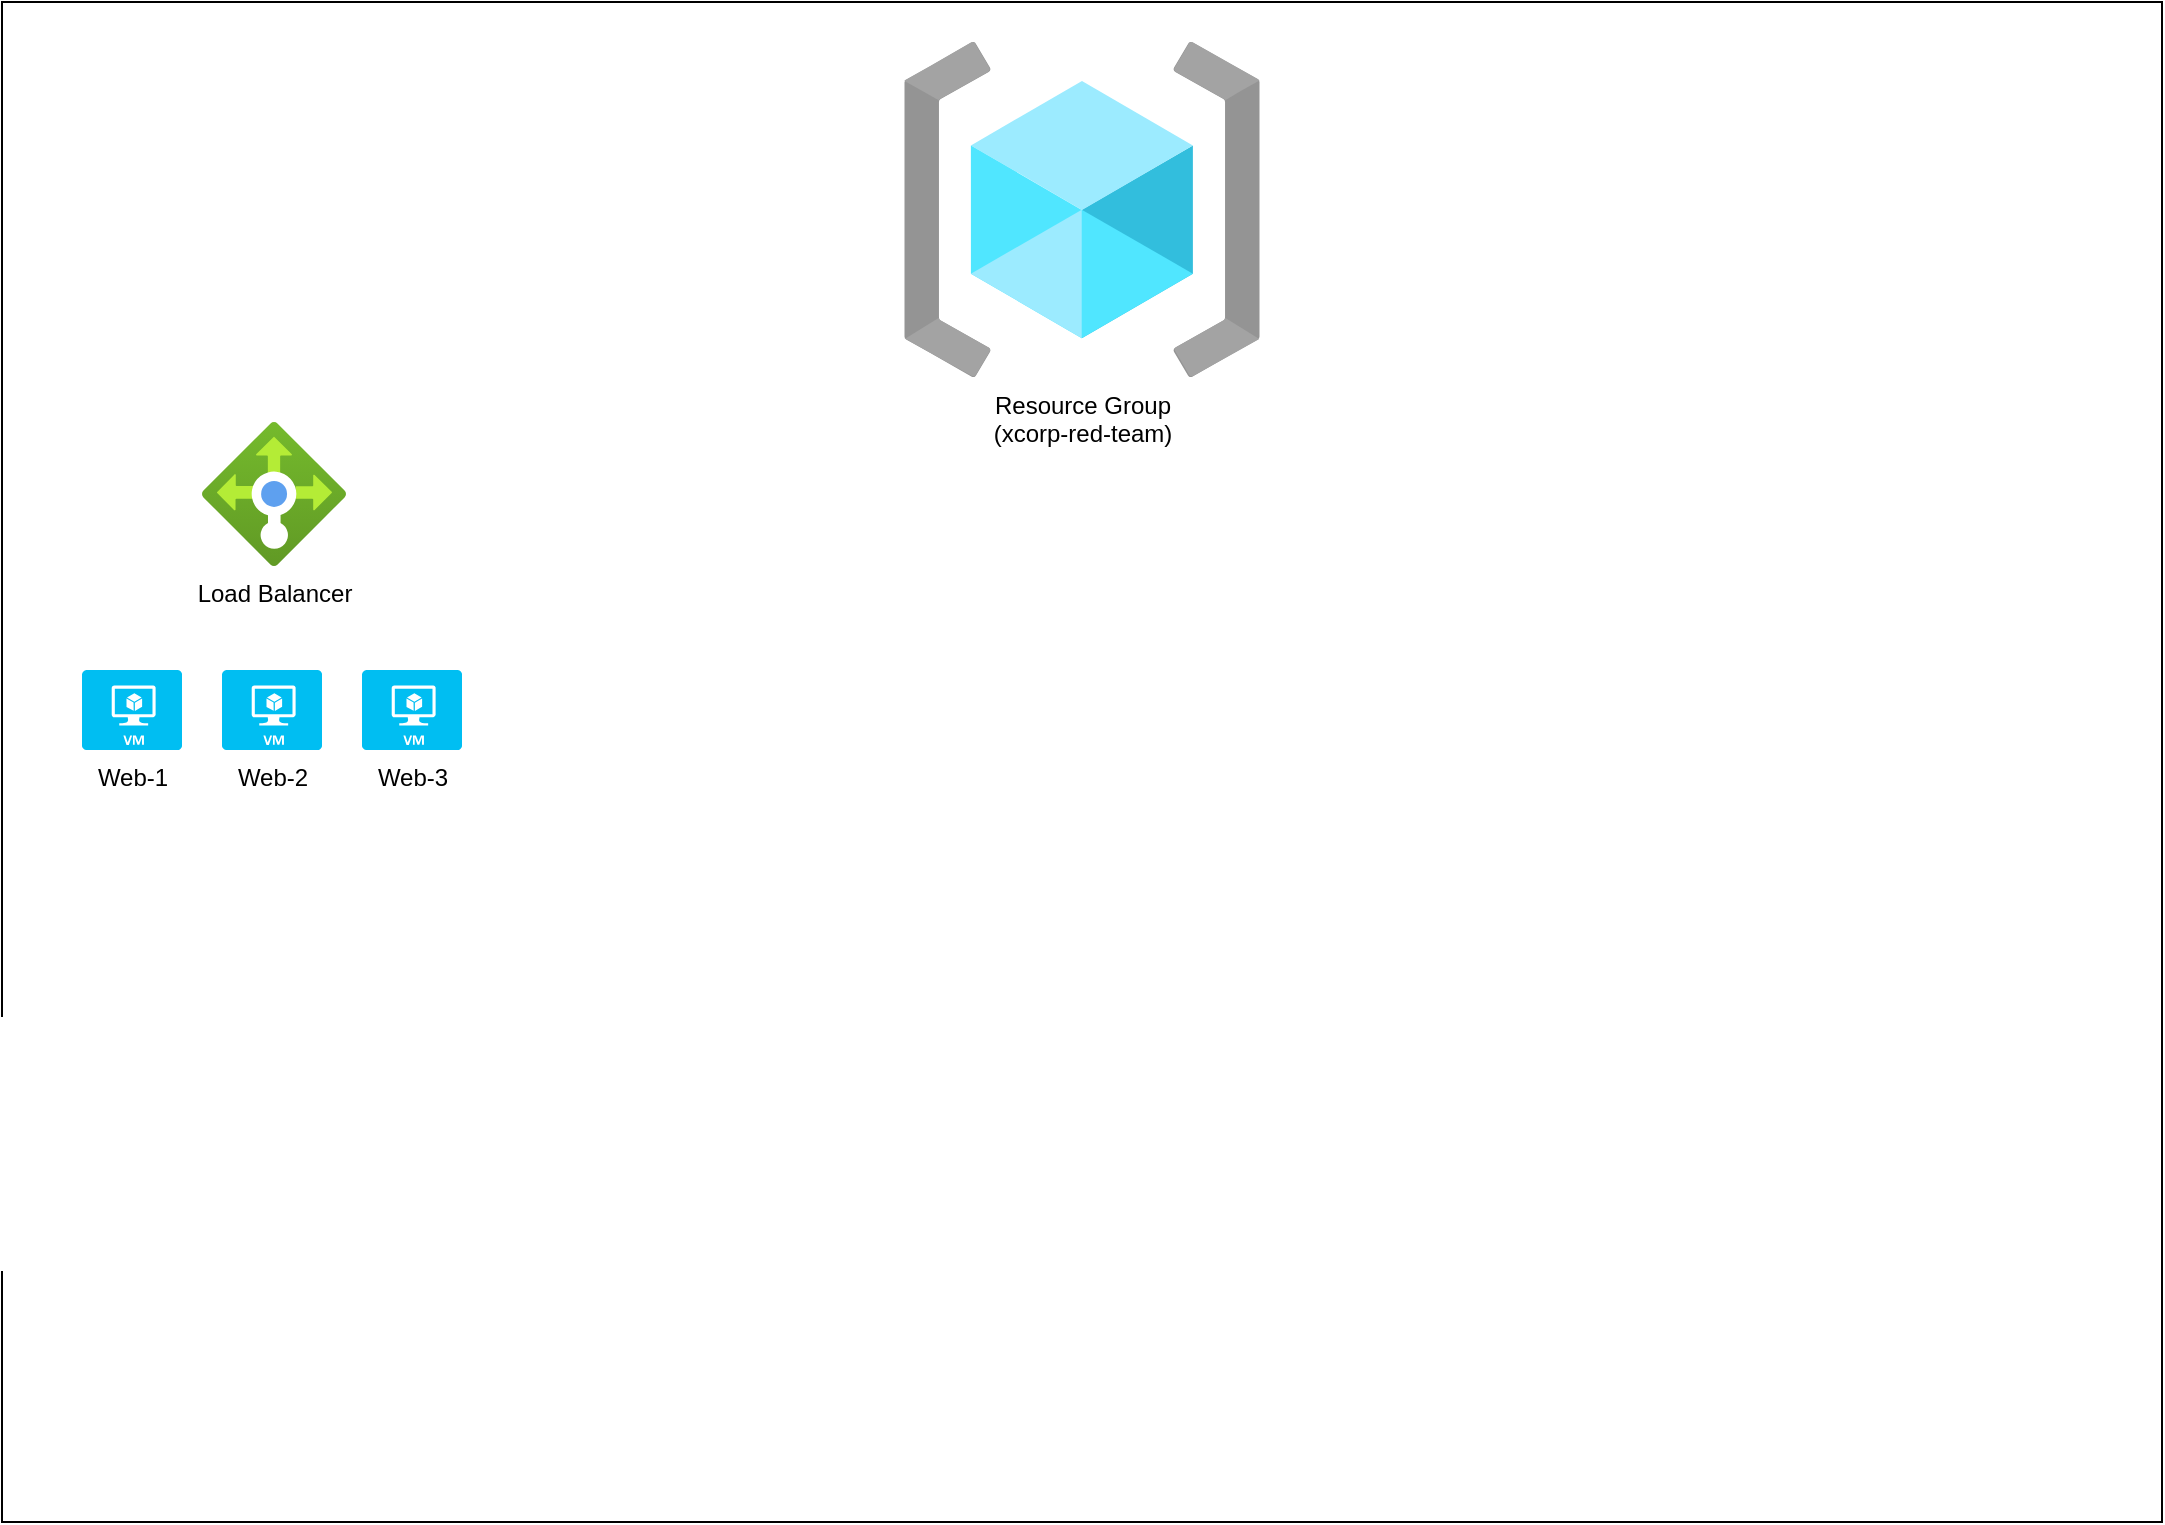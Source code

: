 <mxfile version="14.0.1" type="github">
  <diagram id="awUFE3C4gehDu1hdduJR" name="Page-1">
    <mxGraphModel dx="1426" dy="772" grid="1" gridSize="10" guides="1" tooltips="1" connect="1" arrows="1" fold="1" page="1" pageScale="1" pageWidth="1169" pageHeight="827" math="0" shadow="0">
      <root>
        <mxCell id="0" />
        <mxCell id="1" parent="0" />
        <mxCell id="5SM1c2wKSi8nBhekRfui-2" value="" style="rounded=0;whiteSpace=wrap;html=1;labelBackgroundColor=none;" vertex="1" parent="1">
          <mxGeometry x="40" y="40" width="1080" height="760" as="geometry" />
        </mxCell>
        <mxCell id="es2LM7iE-isvYu5juhWk-1" value="Resource Group&lt;br&gt;(xcorp-red-team)" style="aspect=fixed;html=1;points=[];align=center;image;fontSize=12;image=img/lib/azure2/general/Resource_Groups.svg;" parent="1" vertex="1">
          <mxGeometry x="491" y="60.0" width="178" height="167.53" as="geometry" />
        </mxCell>
        <mxCell id="5SM1c2wKSi8nBhekRfui-3" value="Load Balancer" style="aspect=fixed;html=1;points=[];align=center;image;fontSize=12;image=img/lib/azure2/networking/Load_Balancers.svg;" vertex="1" parent="1">
          <mxGeometry x="140" y="250" width="72" height="72" as="geometry" />
        </mxCell>
        <mxCell id="5SM1c2wKSi8nBhekRfui-6" value="Web-2" style="verticalLabelPosition=bottom;html=1;verticalAlign=top;align=center;strokeColor=none;fillColor=#00BEF2;shape=mxgraph.azure.virtual_machine;" vertex="1" parent="1">
          <mxGeometry x="150" y="374" width="50" height="40" as="geometry" />
        </mxCell>
        <mxCell id="5SM1c2wKSi8nBhekRfui-7" value="Web-3" style="verticalLabelPosition=bottom;html=1;verticalAlign=top;align=center;strokeColor=none;fillColor=#00BEF2;shape=mxgraph.azure.virtual_machine;" vertex="1" parent="1">
          <mxGeometry x="220" y="374" width="50" height="40" as="geometry" />
        </mxCell>
        <mxCell id="5SM1c2wKSi8nBhekRfui-8" value="Web-1" style="verticalLabelPosition=bottom;html=1;verticalAlign=top;align=center;strokeColor=none;fillColor=#00BEF2;shape=mxgraph.azure.virtual_machine;" vertex="1" parent="1">
          <mxGeometry x="80" y="374" width="50" height="40" as="geometry" />
        </mxCell>
      </root>
    </mxGraphModel>
  </diagram>
</mxfile>
